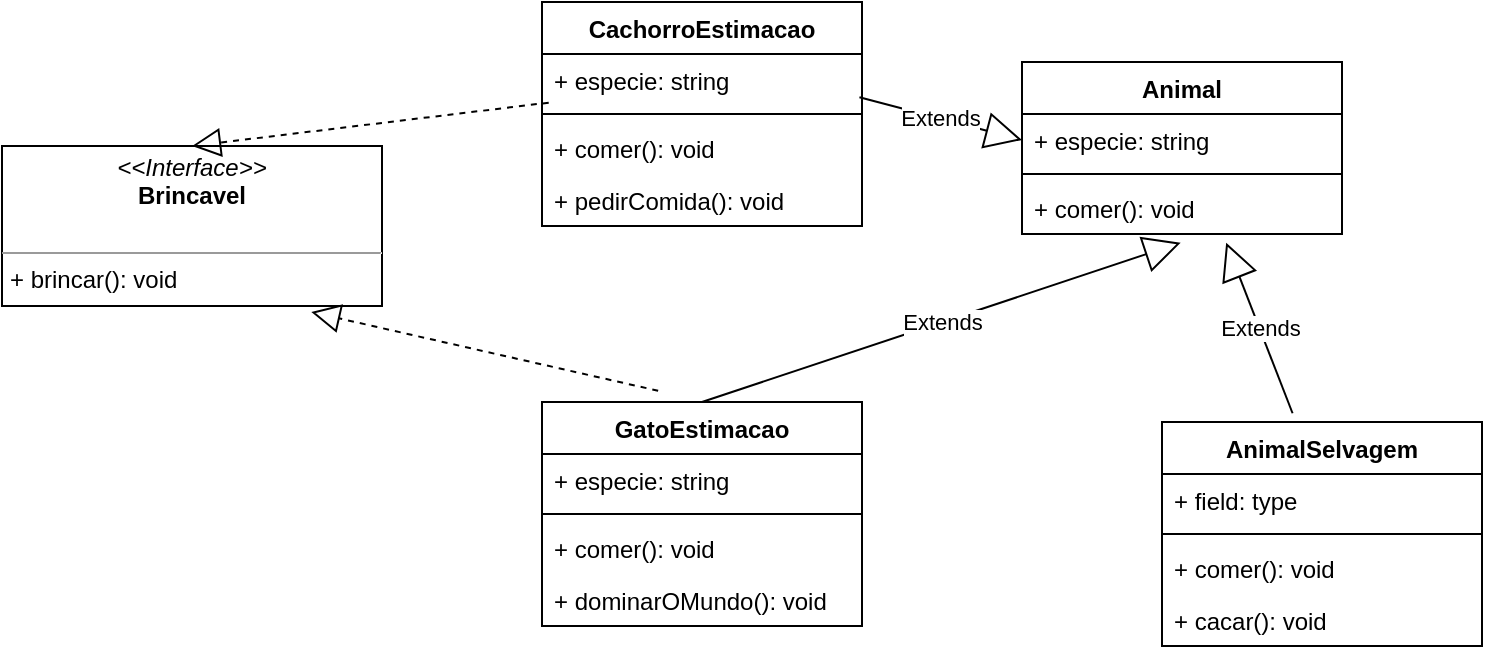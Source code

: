 <mxfile version="21.4.0" type="google">
  <diagram name="Página-1" id="gD78W4XNNZNk_TeUICjM">
    <mxGraphModel grid="1" page="1" gridSize="10" guides="1" tooltips="1" connect="1" arrows="1" fold="1" pageScale="1" pageWidth="827" pageHeight="1169" math="0" shadow="0">
      <root>
        <mxCell id="0" />
        <mxCell id="1" parent="0" />
        <mxCell id="IKYM7iBxmVNQfoupE8Iq-2" value="Animal" style="swimlane;fontStyle=1;align=center;verticalAlign=top;childLayout=stackLayout;horizontal=1;startSize=26;horizontalStack=0;resizeParent=1;resizeParentMax=0;resizeLast=0;collapsible=1;marginBottom=0;whiteSpace=wrap;html=1;" vertex="1" parent="1">
          <mxGeometry x="530" y="60" width="160" height="86" as="geometry" />
        </mxCell>
        <mxCell id="IKYM7iBxmVNQfoupE8Iq-3" value="+ especie: string" style="text;strokeColor=none;fillColor=none;align=left;verticalAlign=top;spacingLeft=4;spacingRight=4;overflow=hidden;rotatable=0;points=[[0,0.5],[1,0.5]];portConstraint=eastwest;whiteSpace=wrap;html=1;" vertex="1" parent="IKYM7iBxmVNQfoupE8Iq-2">
          <mxGeometry y="26" width="160" height="26" as="geometry" />
        </mxCell>
        <mxCell id="IKYM7iBxmVNQfoupE8Iq-4" value="" style="line;strokeWidth=1;fillColor=none;align=left;verticalAlign=middle;spacingTop=-1;spacingLeft=3;spacingRight=3;rotatable=0;labelPosition=right;points=[];portConstraint=eastwest;strokeColor=inherit;" vertex="1" parent="IKYM7iBxmVNQfoupE8Iq-2">
          <mxGeometry y="52" width="160" height="8" as="geometry" />
        </mxCell>
        <mxCell id="IKYM7iBxmVNQfoupE8Iq-5" value="+ comer(): void" style="text;strokeColor=none;fillColor=none;align=left;verticalAlign=top;spacingLeft=4;spacingRight=4;overflow=hidden;rotatable=0;points=[[0,0.5],[1,0.5]];portConstraint=eastwest;whiteSpace=wrap;html=1;" vertex="1" parent="IKYM7iBxmVNQfoupE8Iq-2">
          <mxGeometry y="60" width="160" height="26" as="geometry" />
        </mxCell>
        <mxCell id="IKYM7iBxmVNQfoupE8Iq-6" value="CachorroEstimacao" style="swimlane;fontStyle=1;align=center;verticalAlign=top;childLayout=stackLayout;horizontal=1;startSize=26;horizontalStack=0;resizeParent=1;resizeParentMax=0;resizeLast=0;collapsible=1;marginBottom=0;whiteSpace=wrap;html=1;" vertex="1" parent="1">
          <mxGeometry x="290" y="30" width="160" height="112" as="geometry" />
        </mxCell>
        <mxCell id="IKYM7iBxmVNQfoupE8Iq-7" value="+ especie: string" style="text;strokeColor=none;fillColor=none;align=left;verticalAlign=top;spacingLeft=4;spacingRight=4;overflow=hidden;rotatable=0;points=[[0,0.5],[1,0.5]];portConstraint=eastwest;whiteSpace=wrap;html=1;" vertex="1" parent="IKYM7iBxmVNQfoupE8Iq-6">
          <mxGeometry y="26" width="160" height="26" as="geometry" />
        </mxCell>
        <mxCell id="IKYM7iBxmVNQfoupE8Iq-8" value="" style="line;strokeWidth=1;fillColor=none;align=left;verticalAlign=middle;spacingTop=-1;spacingLeft=3;spacingRight=3;rotatable=0;labelPosition=right;points=[];portConstraint=eastwest;strokeColor=inherit;" vertex="1" parent="IKYM7iBxmVNQfoupE8Iq-6">
          <mxGeometry y="52" width="160" height="8" as="geometry" />
        </mxCell>
        <mxCell id="IKYM7iBxmVNQfoupE8Iq-9" value="+ comer(): void" style="text;strokeColor=none;fillColor=none;align=left;verticalAlign=top;spacingLeft=4;spacingRight=4;overflow=hidden;rotatable=0;points=[[0,0.5],[1,0.5]];portConstraint=eastwest;whiteSpace=wrap;html=1;" vertex="1" parent="IKYM7iBxmVNQfoupE8Iq-6">
          <mxGeometry y="60" width="160" height="26" as="geometry" />
        </mxCell>
        <mxCell id="IKYM7iBxmVNQfoupE8Iq-30" value="+ pedirComida(): void" style="text;strokeColor=none;fillColor=none;align=left;verticalAlign=top;spacingLeft=4;spacingRight=4;overflow=hidden;rotatable=0;points=[[0,0.5],[1,0.5]];portConstraint=eastwest;whiteSpace=wrap;html=1;" vertex="1" parent="IKYM7iBxmVNQfoupE8Iq-6">
          <mxGeometry y="86" width="160" height="26" as="geometry" />
        </mxCell>
        <mxCell id="IKYM7iBxmVNQfoupE8Iq-10" value="GatoEstimacao" style="swimlane;fontStyle=1;align=center;verticalAlign=top;childLayout=stackLayout;horizontal=1;startSize=26;horizontalStack=0;resizeParent=1;resizeParentMax=0;resizeLast=0;collapsible=1;marginBottom=0;whiteSpace=wrap;html=1;" vertex="1" parent="1">
          <mxGeometry x="290" y="230" width="160" height="112" as="geometry" />
        </mxCell>
        <mxCell id="IKYM7iBxmVNQfoupE8Iq-11" value="+ especie: string" style="text;strokeColor=none;fillColor=none;align=left;verticalAlign=top;spacingLeft=4;spacingRight=4;overflow=hidden;rotatable=0;points=[[0,0.5],[1,0.5]];portConstraint=eastwest;whiteSpace=wrap;html=1;" vertex="1" parent="IKYM7iBxmVNQfoupE8Iq-10">
          <mxGeometry y="26" width="160" height="26" as="geometry" />
        </mxCell>
        <mxCell id="IKYM7iBxmVNQfoupE8Iq-12" value="" style="line;strokeWidth=1;fillColor=none;align=left;verticalAlign=middle;spacingTop=-1;spacingLeft=3;spacingRight=3;rotatable=0;labelPosition=right;points=[];portConstraint=eastwest;strokeColor=inherit;" vertex="1" parent="IKYM7iBxmVNQfoupE8Iq-10">
          <mxGeometry y="52" width="160" height="8" as="geometry" />
        </mxCell>
        <mxCell id="IKYM7iBxmVNQfoupE8Iq-13" value="+ comer(): void" style="text;strokeColor=none;fillColor=none;align=left;verticalAlign=top;spacingLeft=4;spacingRight=4;overflow=hidden;rotatable=0;points=[[0,0.5],[1,0.5]];portConstraint=eastwest;whiteSpace=wrap;html=1;" vertex="1" parent="IKYM7iBxmVNQfoupE8Iq-10">
          <mxGeometry y="60" width="160" height="26" as="geometry" />
        </mxCell>
        <mxCell id="IKYM7iBxmVNQfoupE8Iq-31" value="+ dominarOMundo(): void" style="text;strokeColor=none;fillColor=none;align=left;verticalAlign=top;spacingLeft=4;spacingRight=4;overflow=hidden;rotatable=0;points=[[0,0.5],[1,0.5]];portConstraint=eastwest;whiteSpace=wrap;html=1;" vertex="1" parent="IKYM7iBxmVNQfoupE8Iq-10">
          <mxGeometry y="86" width="160" height="26" as="geometry" />
        </mxCell>
        <mxCell id="IKYM7iBxmVNQfoupE8Iq-14" value="&lt;p style=&quot;margin:0px;margin-top:4px;text-align:center;&quot;&gt;&lt;i&gt;&amp;lt;&amp;lt;Interface&amp;gt;&amp;gt;&lt;/i&gt;&lt;br&gt;&lt;b&gt;Brincavel&lt;/b&gt;&lt;/p&gt;&lt;p style=&quot;margin:0px;margin-left:4px;&quot;&gt;&lt;br&gt;&lt;/p&gt;&lt;hr size=&quot;1&quot;&gt;&lt;p style=&quot;margin:0px;margin-left:4px;&quot;&gt;+ brincar(): void&lt;br&gt;&lt;br&gt;&lt;/p&gt;" style="verticalAlign=top;align=left;overflow=fill;fontSize=12;fontFamily=Helvetica;html=1;whiteSpace=wrap;" vertex="1" parent="1">
          <mxGeometry x="20" y="102" width="190" height="80" as="geometry" />
        </mxCell>
        <mxCell id="IKYM7iBxmVNQfoupE8Iq-19" value="" style="endArrow=block;dashed=1;endFill=0;endSize=12;html=1;rounded=0;entryX=0.814;entryY=1.038;entryDx=0;entryDy=0;entryPerimeter=0;exitX=0.363;exitY=-0.05;exitDx=0;exitDy=0;exitPerimeter=0;" edge="1" parent="1" source="IKYM7iBxmVNQfoupE8Iq-10" target="IKYM7iBxmVNQfoupE8Iq-14">
          <mxGeometry width="160" relative="1" as="geometry">
            <mxPoint x="330" y="200" as="sourcePoint" />
            <mxPoint x="490" y="200" as="targetPoint" />
          </mxGeometry>
        </mxCell>
        <mxCell id="IKYM7iBxmVNQfoupE8Iq-20" value="" style="endArrow=block;dashed=1;endFill=0;endSize=12;html=1;rounded=0;entryX=0.5;entryY=0;entryDx=0;entryDy=0;exitX=0.021;exitY=0.936;exitDx=0;exitDy=0;exitPerimeter=0;" edge="1" parent="1" source="IKYM7iBxmVNQfoupE8Iq-7" target="IKYM7iBxmVNQfoupE8Iq-14">
          <mxGeometry width="160" relative="1" as="geometry">
            <mxPoint x="250" y="100" as="sourcePoint" />
            <mxPoint x="490" y="200" as="targetPoint" />
          </mxGeometry>
        </mxCell>
        <mxCell id="IKYM7iBxmVNQfoupE8Iq-21" value="Extends" style="endArrow=block;endSize=16;endFill=0;html=1;rounded=0;entryX=0.496;entryY=1.167;entryDx=0;entryDy=0;entryPerimeter=0;exitX=0.5;exitY=0;exitDx=0;exitDy=0;" edge="1" parent="1" source="IKYM7iBxmVNQfoupE8Iq-10" target="IKYM7iBxmVNQfoupE8Iq-5">
          <mxGeometry width="160" relative="1" as="geometry">
            <mxPoint x="330" y="200" as="sourcePoint" />
            <mxPoint x="490" y="200" as="targetPoint" />
          </mxGeometry>
        </mxCell>
        <mxCell id="IKYM7iBxmVNQfoupE8Iq-22" value="Extends" style="endArrow=block;endSize=16;endFill=0;html=1;rounded=0;entryX=0;entryY=0.5;entryDx=0;entryDy=0;exitX=0.992;exitY=0.833;exitDx=0;exitDy=0;exitPerimeter=0;" edge="1" parent="1" source="IKYM7iBxmVNQfoupE8Iq-7" target="IKYM7iBxmVNQfoupE8Iq-3">
          <mxGeometry width="160" relative="1" as="geometry">
            <mxPoint x="330" y="200" as="sourcePoint" />
            <mxPoint x="490" y="200" as="targetPoint" />
          </mxGeometry>
        </mxCell>
        <mxCell id="IKYM7iBxmVNQfoupE8Iq-23" value="AnimalSelvagem" style="swimlane;fontStyle=1;align=center;verticalAlign=top;childLayout=stackLayout;horizontal=1;startSize=26;horizontalStack=0;resizeParent=1;resizeParentMax=0;resizeLast=0;collapsible=1;marginBottom=0;whiteSpace=wrap;html=1;" vertex="1" parent="1">
          <mxGeometry x="600" y="240" width="160" height="112" as="geometry" />
        </mxCell>
        <mxCell id="IKYM7iBxmVNQfoupE8Iq-24" value="+ field: type" style="text;strokeColor=none;fillColor=none;align=left;verticalAlign=top;spacingLeft=4;spacingRight=4;overflow=hidden;rotatable=0;points=[[0,0.5],[1,0.5]];portConstraint=eastwest;whiteSpace=wrap;html=1;" vertex="1" parent="IKYM7iBxmVNQfoupE8Iq-23">
          <mxGeometry y="26" width="160" height="26" as="geometry" />
        </mxCell>
        <mxCell id="IKYM7iBxmVNQfoupE8Iq-25" value="" style="line;strokeWidth=1;fillColor=none;align=left;verticalAlign=middle;spacingTop=-1;spacingLeft=3;spacingRight=3;rotatable=0;labelPosition=right;points=[];portConstraint=eastwest;strokeColor=inherit;" vertex="1" parent="IKYM7iBxmVNQfoupE8Iq-23">
          <mxGeometry y="52" width="160" height="8" as="geometry" />
        </mxCell>
        <mxCell id="IKYM7iBxmVNQfoupE8Iq-26" value="+ comer(): void" style="text;strokeColor=none;fillColor=none;align=left;verticalAlign=top;spacingLeft=4;spacingRight=4;overflow=hidden;rotatable=0;points=[[0,0.5],[1,0.5]];portConstraint=eastwest;whiteSpace=wrap;html=1;" vertex="1" parent="IKYM7iBxmVNQfoupE8Iq-23">
          <mxGeometry y="60" width="160" height="26" as="geometry" />
        </mxCell>
        <mxCell id="IKYM7iBxmVNQfoupE8Iq-27" value="+ cacar(): void" style="text;strokeColor=none;fillColor=none;align=left;verticalAlign=top;spacingLeft=4;spacingRight=4;overflow=hidden;rotatable=0;points=[[0,0.5],[1,0.5]];portConstraint=eastwest;whiteSpace=wrap;html=1;" vertex="1" parent="IKYM7iBxmVNQfoupE8Iq-23">
          <mxGeometry y="86" width="160" height="26" as="geometry" />
        </mxCell>
        <mxCell id="IKYM7iBxmVNQfoupE8Iq-28" value="Extends" style="endArrow=block;endSize=16;endFill=0;html=1;rounded=0;entryX=0.638;entryY=1.167;entryDx=0;entryDy=0;entryPerimeter=0;exitX=0.408;exitY=-0.039;exitDx=0;exitDy=0;exitPerimeter=0;" edge="1" parent="1" source="IKYM7iBxmVNQfoupE8Iq-23" target="IKYM7iBxmVNQfoupE8Iq-5">
          <mxGeometry width="160" relative="1" as="geometry">
            <mxPoint x="330" y="200" as="sourcePoint" />
            <mxPoint x="490" y="200" as="targetPoint" />
          </mxGeometry>
        </mxCell>
      </root>
    </mxGraphModel>
  </diagram>
</mxfile>
